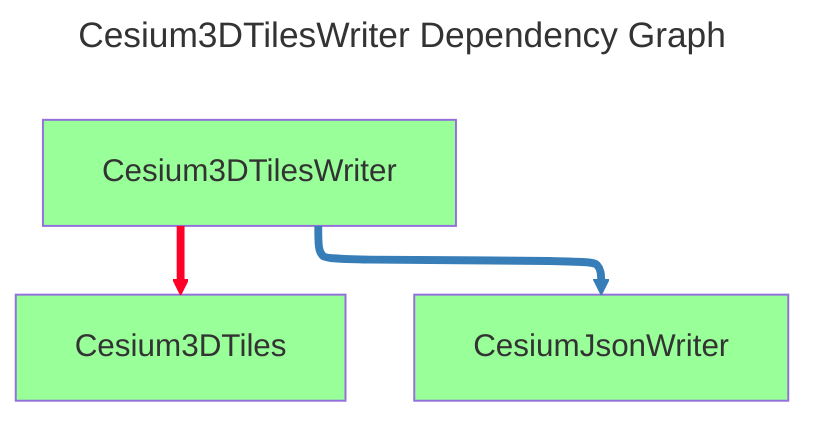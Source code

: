 ---
config:
  layout: elk
title: Cesium3DTilesWriter Dependency Graph
---
graph TD
  classDef dependencyNode fill:#fff,stroke:#ccc,color:#666
  classDef libraryNode fill:#9f9
  Cesium3DTilesWriter[Cesium3DTilesWriter] --> Cesium3DTiles[Cesium3DTiles]
  Cesium3DTilesWriter[Cesium3DTilesWriter] --> CesiumJsonWriter[CesiumJsonWriter]
  class Cesium3DTiles,CesiumJsonWriter,Cesium3DTilesWriter libraryNode
  linkStyle 0 stroke:#ff0029,stroke-width:4px
  linkStyle 1 stroke:#377eb8,stroke-width:4px